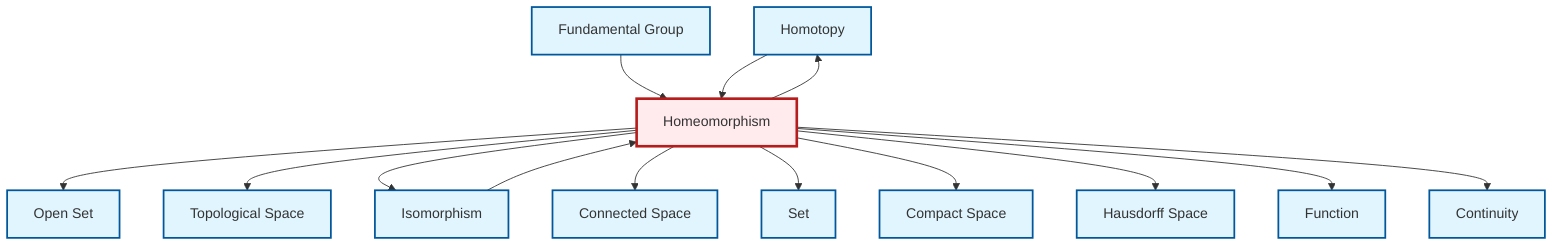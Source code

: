 graph TD
    classDef definition fill:#e1f5fe,stroke:#01579b,stroke-width:2px
    classDef theorem fill:#f3e5f5,stroke:#4a148c,stroke-width:2px
    classDef axiom fill:#fff3e0,stroke:#e65100,stroke-width:2px
    classDef example fill:#e8f5e9,stroke:#1b5e20,stroke-width:2px
    classDef current fill:#ffebee,stroke:#b71c1c,stroke-width:3px
    def-homotopy["Homotopy"]:::definition
    def-isomorphism["Isomorphism"]:::definition
    def-open-set["Open Set"]:::definition
    def-fundamental-group["Fundamental Group"]:::definition
    def-set["Set"]:::definition
    def-homeomorphism["Homeomorphism"]:::definition
    def-connected["Connected Space"]:::definition
    def-compact["Compact Space"]:::definition
    def-continuity["Continuity"]:::definition
    def-function["Function"]:::definition
    def-hausdorff["Hausdorff Space"]:::definition
    def-topological-space["Topological Space"]:::definition
    def-fundamental-group --> def-homeomorphism
    def-homotopy --> def-homeomorphism
    def-homeomorphism --> def-open-set
    def-homeomorphism --> def-topological-space
    def-homeomorphism --> def-isomorphism
    def-homeomorphism --> def-connected
    def-isomorphism --> def-homeomorphism
    def-homeomorphism --> def-set
    def-homeomorphism --> def-compact
    def-homeomorphism --> def-hausdorff
    def-homeomorphism --> def-homotopy
    def-homeomorphism --> def-function
    def-homeomorphism --> def-continuity
    class def-homeomorphism current